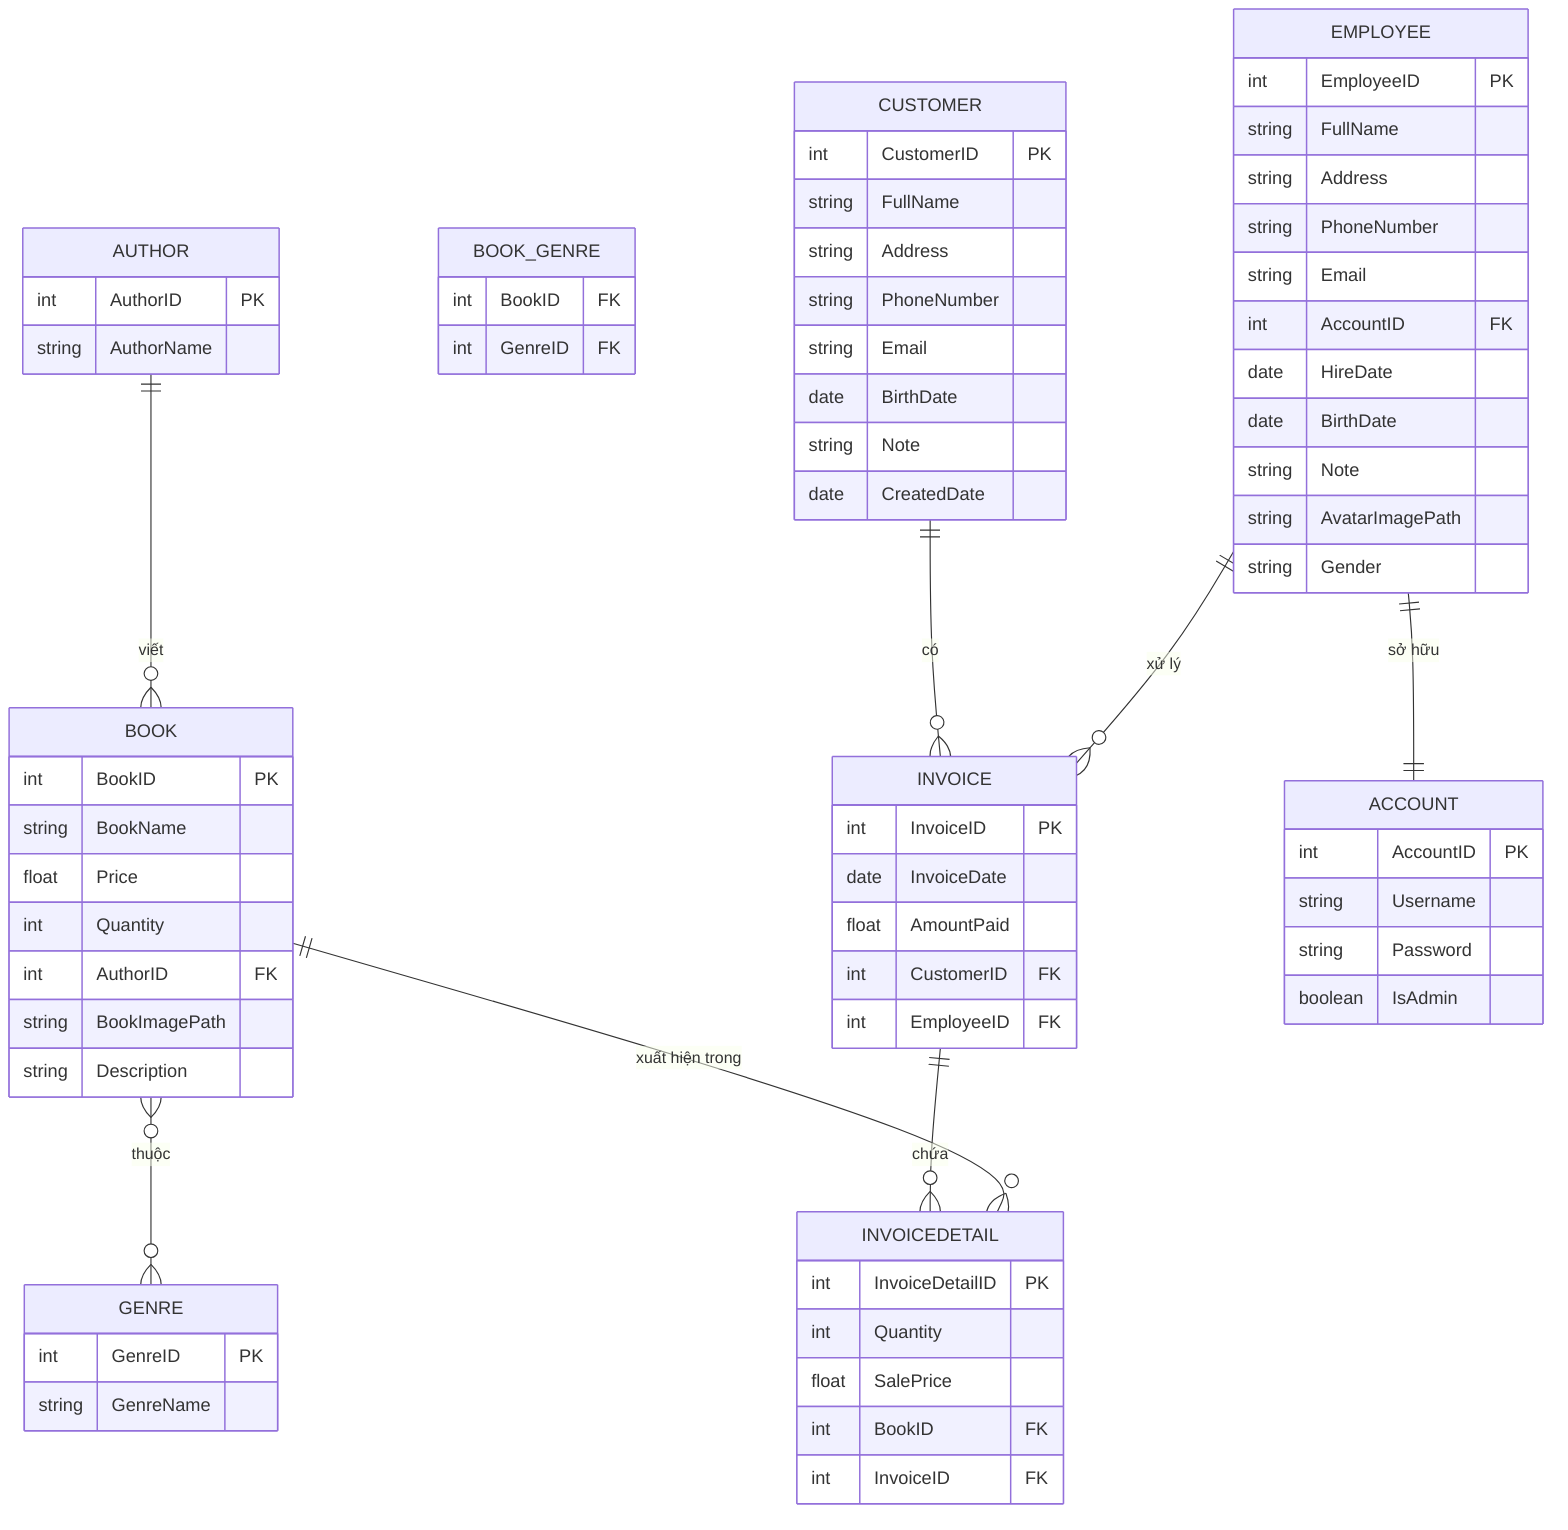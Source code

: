 erDiagram

    BOOK {
        int BookID PK
        string BookName
        float Price
        int Quantity
        int AuthorID FK
        string BookImagePath
        string Description
    }

    AUTHOR {
        int AuthorID PK
        string AuthorName
    }

    AUTHOR ||--o{ BOOK : "viết"

    GENRE {
        int GenreID PK
        string GenreName
    }

    BOOK_GENRE {
        int BookID FK
        int GenreID FK
    }

    BOOK }o--o{ GENRE : "thuộc"

    CUSTOMER {
        int CustomerID PK
        string FullName
        string Address
        string PhoneNumber
        string Email
        date BirthDate
        string Note
        date CreatedDate 
    }

    INVOICE {
        int InvoiceID PK
        date InvoiceDate
        float AmountPaid
        int CustomerID FK
        int EmployeeID FK
    }

    CUSTOMER ||--o{ INVOICE : "có"

    EMPLOYEE {
        int EmployeeID PK
        string FullName
        string Address
        string PhoneNumber
        string Email
        int AccountID FK
        date HireDate
        date BirthDate
        string Note
        string AvatarImagePath
        string Gender
    }

    ACCOUNT {
        int AccountID PK
        string Username
        string Password
        boolean IsAdmin
    }

    EMPLOYEE ||--|| ACCOUNT : "sở hữu"

    EMPLOYEE ||--o{ INVOICE : "xử lý"

    INVOICEDETAIL {
        int InvoiceDetailID PK
        int Quantity
        float SalePrice
        int BookID FK
        int InvoiceID FK
    }

    INVOICE ||--o{ INVOICEDETAIL : "chứa"
    BOOK ||--o{ INVOICEDETAIL : "xuất hiện trong"